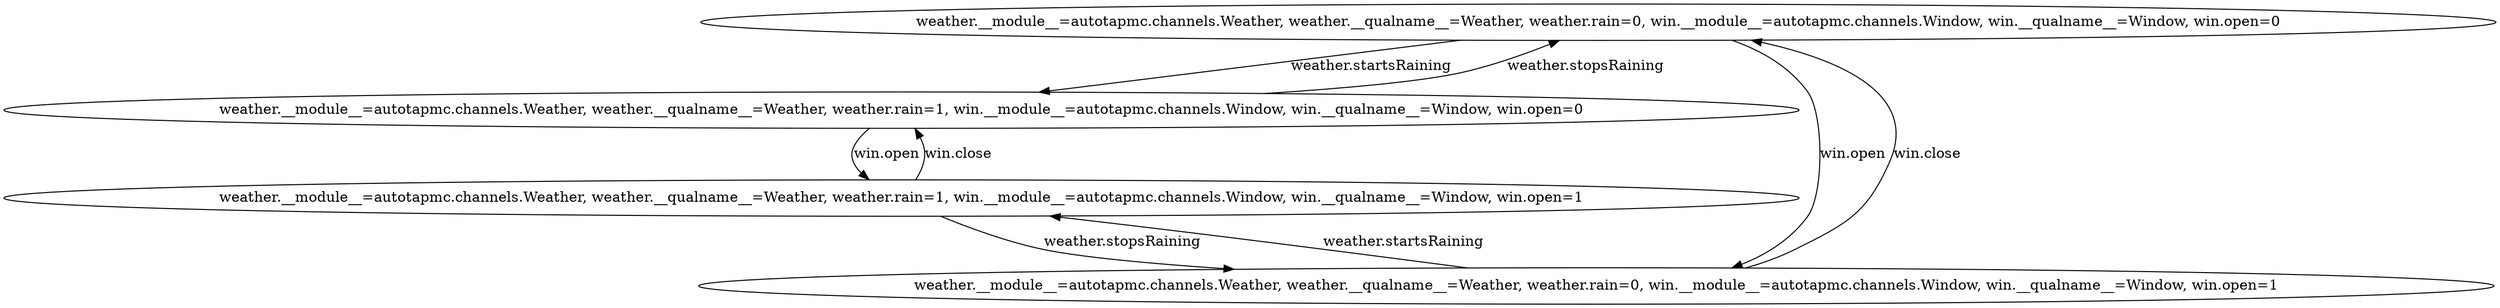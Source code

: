 digraph {
	node [label="weather.__module__=autotapmc.channels.Weather, weather.__qualname__=Weather, weather.rain=0, win.__module__=autotapmc.channels.Window, win.__qualname__=Window, win.open=0"] s0
	node [label="weather.__module__=autotapmc.channels.Weather, weather.__qualname__=Weather, weather.rain=1, win.__module__=autotapmc.channels.Window, win.__qualname__=Window, win.open=0"] s1
	node [label="weather.__module__=autotapmc.channels.Weather, weather.__qualname__=Weather, weather.rain=0, win.__module__=autotapmc.channels.Window, win.__qualname__=Window, win.open=1"] s2
	node [label="weather.__module__=autotapmc.channels.Weather, weather.__qualname__=Weather, weather.rain=1, win.__module__=autotapmc.channels.Window, win.__qualname__=Window, win.open=1"] s3
	s0 -> s1 [label = "weather.startsRaining"]
	s0 -> s2 [label = "win.open"]
	s2 -> s3 [label = "weather.startsRaining"]
	s2 -> s0 [label = "win.close"]
	s3 -> s2 [label = "weather.stopsRaining"]
	s3 -> s1 [label = "win.close"]
	s1 -> s0 [label = "weather.stopsRaining"]
	s1 -> s3 [label = "win.open"]
}
